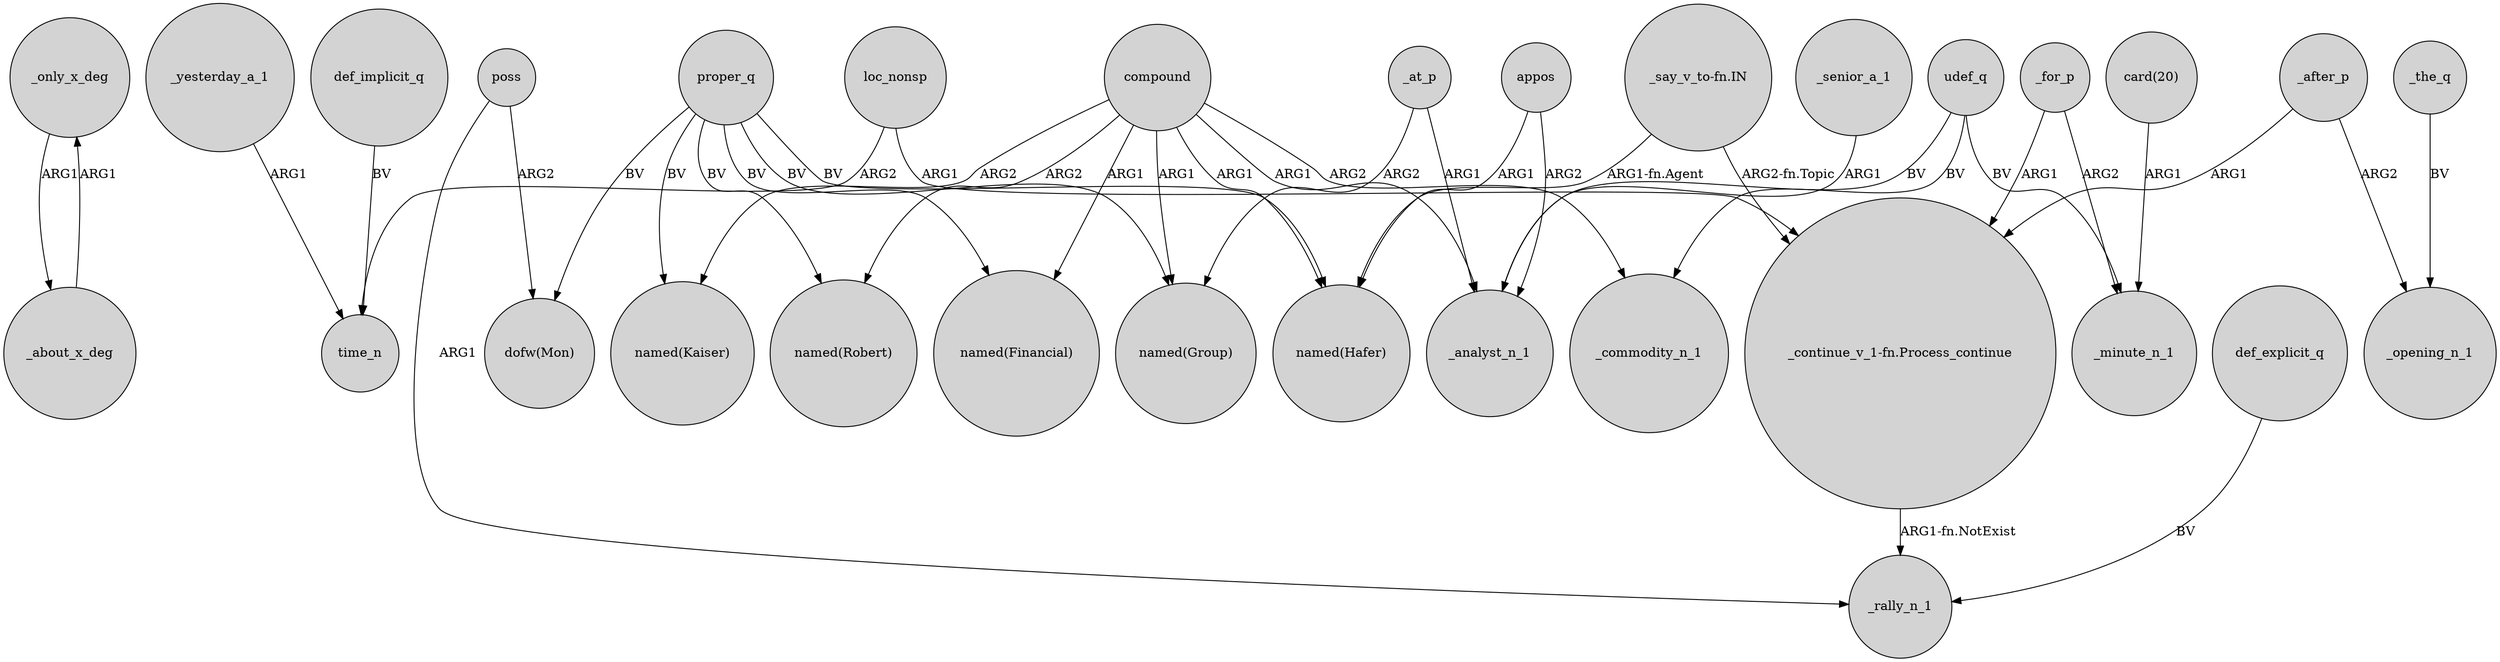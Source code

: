 digraph {
	node [shape=circle style=filled]
	_only_x_deg -> _about_x_deg [label=ARG1]
	_yesterday_a_1 -> time_n [label=ARG1]
	poss -> _rally_n_1 [label=ARG1]
	loc_nonsp -> "_continue_v_1-fn.Process_continue" [label=ARG1]
	"_say_v_to-fn.IN" -> "named(Hafer)" [label="ARG1-fn.Agent"]
	udef_q -> _commodity_n_1 [label=BV]
	_after_p -> "_continue_v_1-fn.Process_continue" [label=ARG1]
	_for_p -> "_continue_v_1-fn.Process_continue" [label=ARG1]
	appos -> "named(Hafer)" [label=ARG1]
	compound -> "named(Kaiser)" [label=ARG2]
	compound -> "named(Robert)" [label=ARG2]
	_for_p -> _minute_n_1 [label=ARG2]
	compound -> _commodity_n_1 [label=ARG2]
	proper_q -> "named(Kaiser)" [label=BV]
	udef_q -> _minute_n_1 [label=BV]
	_the_q -> _opening_n_1 [label=BV]
	_about_x_deg -> _only_x_deg [label=ARG1]
	def_explicit_q -> _rally_n_1 [label=BV]
	compound -> "named(Hafer)" [label=ARG1]
	proper_q -> "named(Hafer)" [label=BV]
	loc_nonsp -> time_n [label=ARG2]
	compound -> "named(Group)" [label=ARG1]
	_at_p -> "named(Group)" [label=ARG2]
	_after_p -> _opening_n_1 [label=ARG2]
	_at_p -> _analyst_n_1 [label=ARG1]
	proper_q -> "named(Financial)" [label=BV]
	appos -> _analyst_n_1 [label=ARG2]
	proper_q -> "named(Robert)" [label=BV]
	proper_q -> "dofw(Mon)" [label=BV]
	"card(20)" -> _minute_n_1 [label=ARG1]
	proper_q -> "named(Group)" [label=BV]
	_senior_a_1 -> _analyst_n_1 [label=ARG1]
	poss -> "dofw(Mon)" [label=ARG2]
	"_say_v_to-fn.IN" -> "_continue_v_1-fn.Process_continue" [label="ARG2-fn.Topic"]
	"_continue_v_1-fn.Process_continue" -> _rally_n_1 [label="ARG1-fn.NotExist"]
	udef_q -> _analyst_n_1 [label=BV]
	def_implicit_q -> time_n [label=BV]
	compound -> "named(Financial)" [label=ARG1]
	compound -> _analyst_n_1 [label=ARG1]
}
